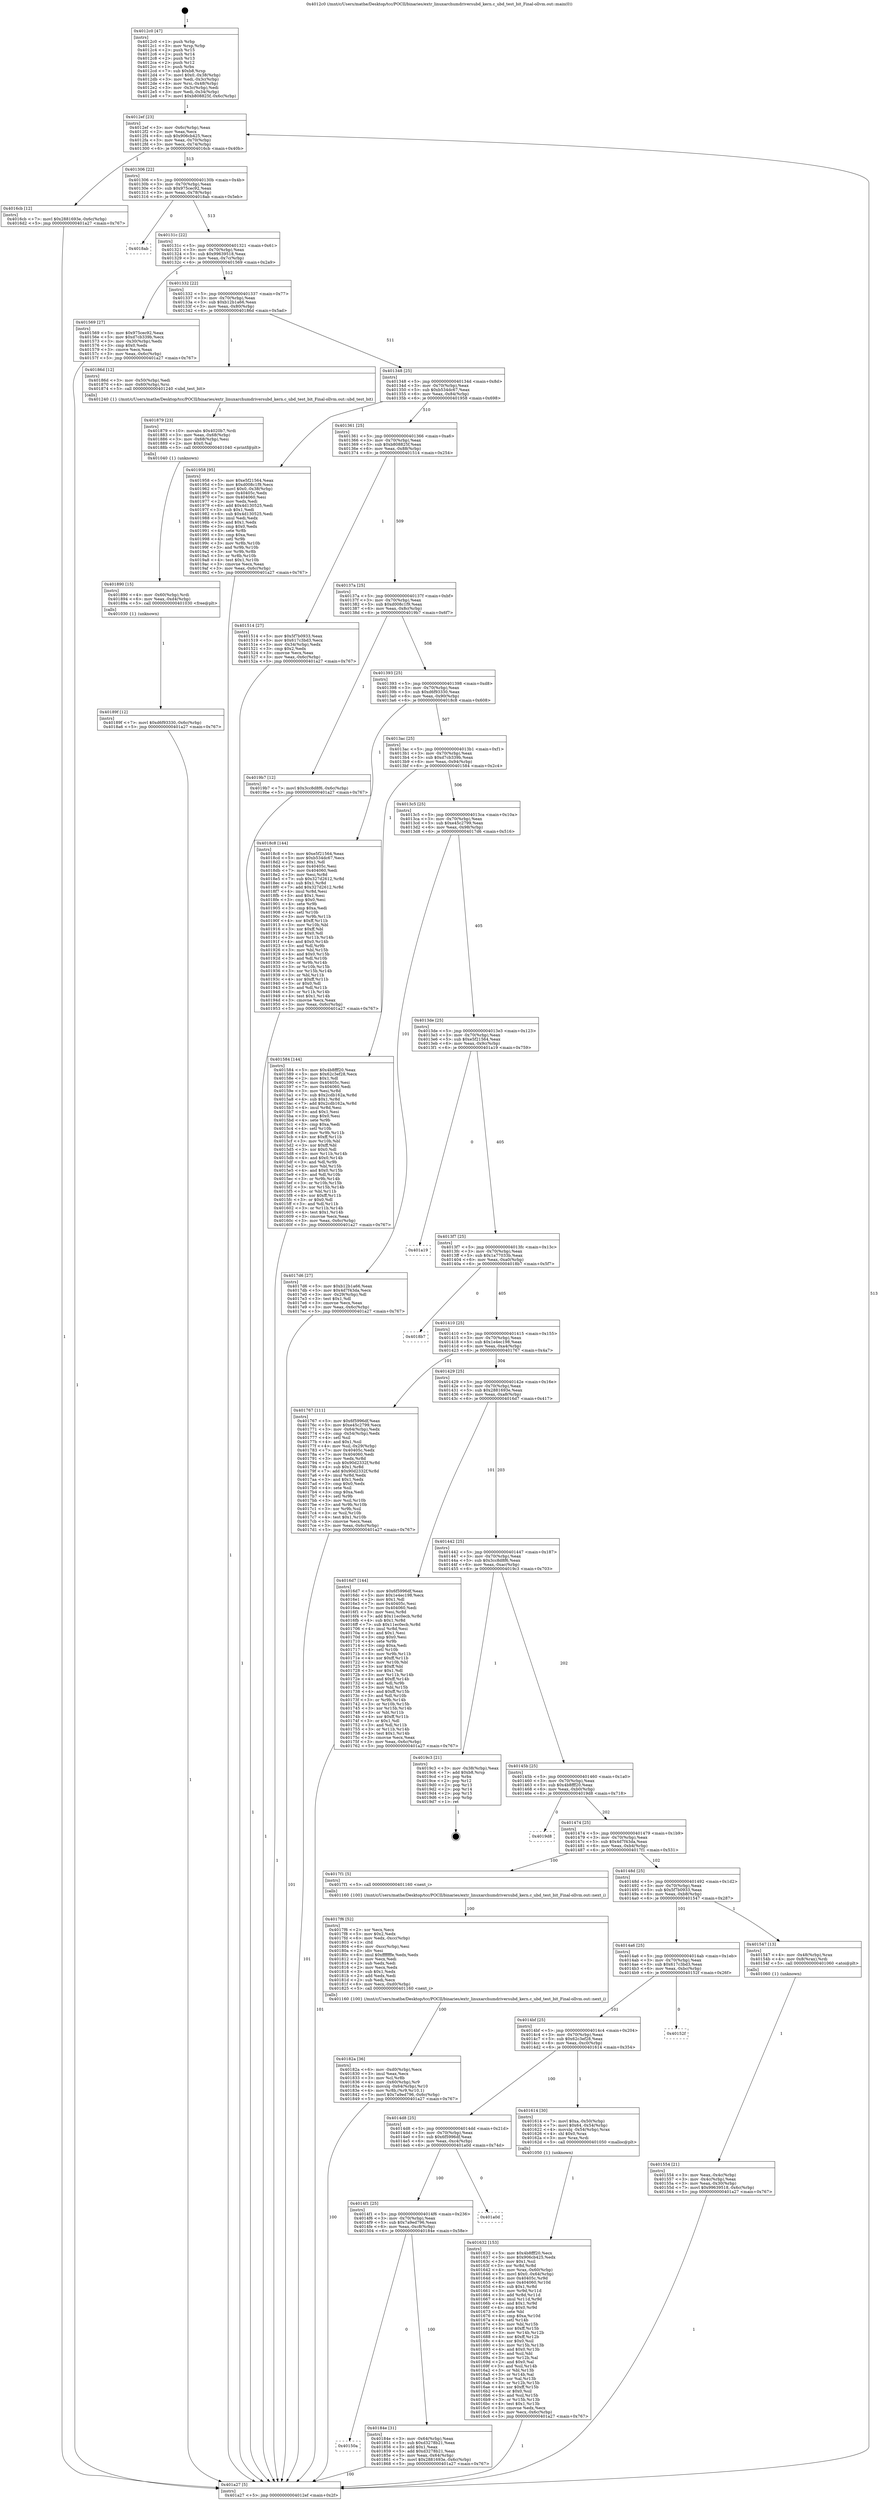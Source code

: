 digraph "0x4012c0" {
  label = "0x4012c0 (/mnt/c/Users/mathe/Desktop/tcc/POCII/binaries/extr_linuxarchumdriversubd_kern.c_ubd_test_bit_Final-ollvm.out::main(0))"
  labelloc = "t"
  node[shape=record]

  Entry [label="",width=0.3,height=0.3,shape=circle,fillcolor=black,style=filled]
  "0x4012ef" [label="{
     0x4012ef [23]\l
     | [instrs]\l
     &nbsp;&nbsp;0x4012ef \<+3\>: mov -0x6c(%rbp),%eax\l
     &nbsp;&nbsp;0x4012f2 \<+2\>: mov %eax,%ecx\l
     &nbsp;&nbsp;0x4012f4 \<+6\>: sub $0x906cb425,%ecx\l
     &nbsp;&nbsp;0x4012fa \<+3\>: mov %eax,-0x70(%rbp)\l
     &nbsp;&nbsp;0x4012fd \<+3\>: mov %ecx,-0x74(%rbp)\l
     &nbsp;&nbsp;0x401300 \<+6\>: je 00000000004016cb \<main+0x40b\>\l
  }"]
  "0x4016cb" [label="{
     0x4016cb [12]\l
     | [instrs]\l
     &nbsp;&nbsp;0x4016cb \<+7\>: movl $0x2881693e,-0x6c(%rbp)\l
     &nbsp;&nbsp;0x4016d2 \<+5\>: jmp 0000000000401a27 \<main+0x767\>\l
  }"]
  "0x401306" [label="{
     0x401306 [22]\l
     | [instrs]\l
     &nbsp;&nbsp;0x401306 \<+5\>: jmp 000000000040130b \<main+0x4b\>\l
     &nbsp;&nbsp;0x40130b \<+3\>: mov -0x70(%rbp),%eax\l
     &nbsp;&nbsp;0x40130e \<+5\>: sub $0x975cec92,%eax\l
     &nbsp;&nbsp;0x401313 \<+3\>: mov %eax,-0x78(%rbp)\l
     &nbsp;&nbsp;0x401316 \<+6\>: je 00000000004018ab \<main+0x5eb\>\l
  }"]
  Exit [label="",width=0.3,height=0.3,shape=circle,fillcolor=black,style=filled,peripheries=2]
  "0x4018ab" [label="{
     0x4018ab\l
  }", style=dashed]
  "0x40131c" [label="{
     0x40131c [22]\l
     | [instrs]\l
     &nbsp;&nbsp;0x40131c \<+5\>: jmp 0000000000401321 \<main+0x61\>\l
     &nbsp;&nbsp;0x401321 \<+3\>: mov -0x70(%rbp),%eax\l
     &nbsp;&nbsp;0x401324 \<+5\>: sub $0x99639518,%eax\l
     &nbsp;&nbsp;0x401329 \<+3\>: mov %eax,-0x7c(%rbp)\l
     &nbsp;&nbsp;0x40132c \<+6\>: je 0000000000401569 \<main+0x2a9\>\l
  }"]
  "0x40189f" [label="{
     0x40189f [12]\l
     | [instrs]\l
     &nbsp;&nbsp;0x40189f \<+7\>: movl $0xd6f93330,-0x6c(%rbp)\l
     &nbsp;&nbsp;0x4018a6 \<+5\>: jmp 0000000000401a27 \<main+0x767\>\l
  }"]
  "0x401569" [label="{
     0x401569 [27]\l
     | [instrs]\l
     &nbsp;&nbsp;0x401569 \<+5\>: mov $0x975cec92,%eax\l
     &nbsp;&nbsp;0x40156e \<+5\>: mov $0xd7cb339b,%ecx\l
     &nbsp;&nbsp;0x401573 \<+3\>: mov -0x30(%rbp),%edx\l
     &nbsp;&nbsp;0x401576 \<+3\>: cmp $0x0,%edx\l
     &nbsp;&nbsp;0x401579 \<+3\>: cmove %ecx,%eax\l
     &nbsp;&nbsp;0x40157c \<+3\>: mov %eax,-0x6c(%rbp)\l
     &nbsp;&nbsp;0x40157f \<+5\>: jmp 0000000000401a27 \<main+0x767\>\l
  }"]
  "0x401332" [label="{
     0x401332 [22]\l
     | [instrs]\l
     &nbsp;&nbsp;0x401332 \<+5\>: jmp 0000000000401337 \<main+0x77\>\l
     &nbsp;&nbsp;0x401337 \<+3\>: mov -0x70(%rbp),%eax\l
     &nbsp;&nbsp;0x40133a \<+5\>: sub $0xb12b1a66,%eax\l
     &nbsp;&nbsp;0x40133f \<+3\>: mov %eax,-0x80(%rbp)\l
     &nbsp;&nbsp;0x401342 \<+6\>: je 000000000040186d \<main+0x5ad\>\l
  }"]
  "0x401890" [label="{
     0x401890 [15]\l
     | [instrs]\l
     &nbsp;&nbsp;0x401890 \<+4\>: mov -0x60(%rbp),%rdi\l
     &nbsp;&nbsp;0x401894 \<+6\>: mov %eax,-0xd4(%rbp)\l
     &nbsp;&nbsp;0x40189a \<+5\>: call 0000000000401030 \<free@plt\>\l
     | [calls]\l
     &nbsp;&nbsp;0x401030 \{1\} (unknown)\l
  }"]
  "0x40186d" [label="{
     0x40186d [12]\l
     | [instrs]\l
     &nbsp;&nbsp;0x40186d \<+3\>: mov -0x50(%rbp),%edi\l
     &nbsp;&nbsp;0x401870 \<+4\>: mov -0x60(%rbp),%rsi\l
     &nbsp;&nbsp;0x401874 \<+5\>: call 0000000000401240 \<ubd_test_bit\>\l
     | [calls]\l
     &nbsp;&nbsp;0x401240 \{1\} (/mnt/c/Users/mathe/Desktop/tcc/POCII/binaries/extr_linuxarchumdriversubd_kern.c_ubd_test_bit_Final-ollvm.out::ubd_test_bit)\l
  }"]
  "0x401348" [label="{
     0x401348 [25]\l
     | [instrs]\l
     &nbsp;&nbsp;0x401348 \<+5\>: jmp 000000000040134d \<main+0x8d\>\l
     &nbsp;&nbsp;0x40134d \<+3\>: mov -0x70(%rbp),%eax\l
     &nbsp;&nbsp;0x401350 \<+5\>: sub $0xb534dc67,%eax\l
     &nbsp;&nbsp;0x401355 \<+6\>: mov %eax,-0x84(%rbp)\l
     &nbsp;&nbsp;0x40135b \<+6\>: je 0000000000401958 \<main+0x698\>\l
  }"]
  "0x401879" [label="{
     0x401879 [23]\l
     | [instrs]\l
     &nbsp;&nbsp;0x401879 \<+10\>: movabs $0x4020b7,%rdi\l
     &nbsp;&nbsp;0x401883 \<+3\>: mov %eax,-0x68(%rbp)\l
     &nbsp;&nbsp;0x401886 \<+3\>: mov -0x68(%rbp),%esi\l
     &nbsp;&nbsp;0x401889 \<+2\>: mov $0x0,%al\l
     &nbsp;&nbsp;0x40188b \<+5\>: call 0000000000401040 \<printf@plt\>\l
     | [calls]\l
     &nbsp;&nbsp;0x401040 \{1\} (unknown)\l
  }"]
  "0x401958" [label="{
     0x401958 [95]\l
     | [instrs]\l
     &nbsp;&nbsp;0x401958 \<+5\>: mov $0xe5f21564,%eax\l
     &nbsp;&nbsp;0x40195d \<+5\>: mov $0xd008c1f9,%ecx\l
     &nbsp;&nbsp;0x401962 \<+7\>: movl $0x0,-0x38(%rbp)\l
     &nbsp;&nbsp;0x401969 \<+7\>: mov 0x40405c,%edx\l
     &nbsp;&nbsp;0x401970 \<+7\>: mov 0x404060,%esi\l
     &nbsp;&nbsp;0x401977 \<+2\>: mov %edx,%edi\l
     &nbsp;&nbsp;0x401979 \<+6\>: add $0x4d130525,%edi\l
     &nbsp;&nbsp;0x40197f \<+3\>: sub $0x1,%edi\l
     &nbsp;&nbsp;0x401982 \<+6\>: sub $0x4d130525,%edi\l
     &nbsp;&nbsp;0x401988 \<+3\>: imul %edi,%edx\l
     &nbsp;&nbsp;0x40198b \<+3\>: and $0x1,%edx\l
     &nbsp;&nbsp;0x40198e \<+3\>: cmp $0x0,%edx\l
     &nbsp;&nbsp;0x401991 \<+4\>: sete %r8b\l
     &nbsp;&nbsp;0x401995 \<+3\>: cmp $0xa,%esi\l
     &nbsp;&nbsp;0x401998 \<+4\>: setl %r9b\l
     &nbsp;&nbsp;0x40199c \<+3\>: mov %r8b,%r10b\l
     &nbsp;&nbsp;0x40199f \<+3\>: and %r9b,%r10b\l
     &nbsp;&nbsp;0x4019a2 \<+3\>: xor %r9b,%r8b\l
     &nbsp;&nbsp;0x4019a5 \<+3\>: or %r8b,%r10b\l
     &nbsp;&nbsp;0x4019a8 \<+4\>: test $0x1,%r10b\l
     &nbsp;&nbsp;0x4019ac \<+3\>: cmovne %ecx,%eax\l
     &nbsp;&nbsp;0x4019af \<+3\>: mov %eax,-0x6c(%rbp)\l
     &nbsp;&nbsp;0x4019b2 \<+5\>: jmp 0000000000401a27 \<main+0x767\>\l
  }"]
  "0x401361" [label="{
     0x401361 [25]\l
     | [instrs]\l
     &nbsp;&nbsp;0x401361 \<+5\>: jmp 0000000000401366 \<main+0xa6\>\l
     &nbsp;&nbsp;0x401366 \<+3\>: mov -0x70(%rbp),%eax\l
     &nbsp;&nbsp;0x401369 \<+5\>: sub $0xb808825f,%eax\l
     &nbsp;&nbsp;0x40136e \<+6\>: mov %eax,-0x88(%rbp)\l
     &nbsp;&nbsp;0x401374 \<+6\>: je 0000000000401514 \<main+0x254\>\l
  }"]
  "0x40150a" [label="{
     0x40150a\l
  }", style=dashed]
  "0x401514" [label="{
     0x401514 [27]\l
     | [instrs]\l
     &nbsp;&nbsp;0x401514 \<+5\>: mov $0x5f7b0933,%eax\l
     &nbsp;&nbsp;0x401519 \<+5\>: mov $0x617c3bd3,%ecx\l
     &nbsp;&nbsp;0x40151e \<+3\>: mov -0x34(%rbp),%edx\l
     &nbsp;&nbsp;0x401521 \<+3\>: cmp $0x2,%edx\l
     &nbsp;&nbsp;0x401524 \<+3\>: cmovne %ecx,%eax\l
     &nbsp;&nbsp;0x401527 \<+3\>: mov %eax,-0x6c(%rbp)\l
     &nbsp;&nbsp;0x40152a \<+5\>: jmp 0000000000401a27 \<main+0x767\>\l
  }"]
  "0x40137a" [label="{
     0x40137a [25]\l
     | [instrs]\l
     &nbsp;&nbsp;0x40137a \<+5\>: jmp 000000000040137f \<main+0xbf\>\l
     &nbsp;&nbsp;0x40137f \<+3\>: mov -0x70(%rbp),%eax\l
     &nbsp;&nbsp;0x401382 \<+5\>: sub $0xd008c1f9,%eax\l
     &nbsp;&nbsp;0x401387 \<+6\>: mov %eax,-0x8c(%rbp)\l
     &nbsp;&nbsp;0x40138d \<+6\>: je 00000000004019b7 \<main+0x6f7\>\l
  }"]
  "0x401a27" [label="{
     0x401a27 [5]\l
     | [instrs]\l
     &nbsp;&nbsp;0x401a27 \<+5\>: jmp 00000000004012ef \<main+0x2f\>\l
  }"]
  "0x4012c0" [label="{
     0x4012c0 [47]\l
     | [instrs]\l
     &nbsp;&nbsp;0x4012c0 \<+1\>: push %rbp\l
     &nbsp;&nbsp;0x4012c1 \<+3\>: mov %rsp,%rbp\l
     &nbsp;&nbsp;0x4012c4 \<+2\>: push %r15\l
     &nbsp;&nbsp;0x4012c6 \<+2\>: push %r14\l
     &nbsp;&nbsp;0x4012c8 \<+2\>: push %r13\l
     &nbsp;&nbsp;0x4012ca \<+2\>: push %r12\l
     &nbsp;&nbsp;0x4012cc \<+1\>: push %rbx\l
     &nbsp;&nbsp;0x4012cd \<+7\>: sub $0xb8,%rsp\l
     &nbsp;&nbsp;0x4012d4 \<+7\>: movl $0x0,-0x38(%rbp)\l
     &nbsp;&nbsp;0x4012db \<+3\>: mov %edi,-0x3c(%rbp)\l
     &nbsp;&nbsp;0x4012de \<+4\>: mov %rsi,-0x48(%rbp)\l
     &nbsp;&nbsp;0x4012e2 \<+3\>: mov -0x3c(%rbp),%edi\l
     &nbsp;&nbsp;0x4012e5 \<+3\>: mov %edi,-0x34(%rbp)\l
     &nbsp;&nbsp;0x4012e8 \<+7\>: movl $0xb808825f,-0x6c(%rbp)\l
  }"]
  "0x40184e" [label="{
     0x40184e [31]\l
     | [instrs]\l
     &nbsp;&nbsp;0x40184e \<+3\>: mov -0x64(%rbp),%eax\l
     &nbsp;&nbsp;0x401851 \<+5\>: sub $0xd3278b21,%eax\l
     &nbsp;&nbsp;0x401856 \<+3\>: add $0x1,%eax\l
     &nbsp;&nbsp;0x401859 \<+5\>: add $0xd3278b21,%eax\l
     &nbsp;&nbsp;0x40185e \<+3\>: mov %eax,-0x64(%rbp)\l
     &nbsp;&nbsp;0x401861 \<+7\>: movl $0x2881693e,-0x6c(%rbp)\l
     &nbsp;&nbsp;0x401868 \<+5\>: jmp 0000000000401a27 \<main+0x767\>\l
  }"]
  "0x4019b7" [label="{
     0x4019b7 [12]\l
     | [instrs]\l
     &nbsp;&nbsp;0x4019b7 \<+7\>: movl $0x3cc8d8f6,-0x6c(%rbp)\l
     &nbsp;&nbsp;0x4019be \<+5\>: jmp 0000000000401a27 \<main+0x767\>\l
  }"]
  "0x401393" [label="{
     0x401393 [25]\l
     | [instrs]\l
     &nbsp;&nbsp;0x401393 \<+5\>: jmp 0000000000401398 \<main+0xd8\>\l
     &nbsp;&nbsp;0x401398 \<+3\>: mov -0x70(%rbp),%eax\l
     &nbsp;&nbsp;0x40139b \<+5\>: sub $0xd6f93330,%eax\l
     &nbsp;&nbsp;0x4013a0 \<+6\>: mov %eax,-0x90(%rbp)\l
     &nbsp;&nbsp;0x4013a6 \<+6\>: je 00000000004018c8 \<main+0x608\>\l
  }"]
  "0x4014f1" [label="{
     0x4014f1 [25]\l
     | [instrs]\l
     &nbsp;&nbsp;0x4014f1 \<+5\>: jmp 00000000004014f6 \<main+0x236\>\l
     &nbsp;&nbsp;0x4014f6 \<+3\>: mov -0x70(%rbp),%eax\l
     &nbsp;&nbsp;0x4014f9 \<+5\>: sub $0x7a9ed796,%eax\l
     &nbsp;&nbsp;0x4014fe \<+6\>: mov %eax,-0xc8(%rbp)\l
     &nbsp;&nbsp;0x401504 \<+6\>: je 000000000040184e \<main+0x58e\>\l
  }"]
  "0x4018c8" [label="{
     0x4018c8 [144]\l
     | [instrs]\l
     &nbsp;&nbsp;0x4018c8 \<+5\>: mov $0xe5f21564,%eax\l
     &nbsp;&nbsp;0x4018cd \<+5\>: mov $0xb534dc67,%ecx\l
     &nbsp;&nbsp;0x4018d2 \<+2\>: mov $0x1,%dl\l
     &nbsp;&nbsp;0x4018d4 \<+7\>: mov 0x40405c,%esi\l
     &nbsp;&nbsp;0x4018db \<+7\>: mov 0x404060,%edi\l
     &nbsp;&nbsp;0x4018e2 \<+3\>: mov %esi,%r8d\l
     &nbsp;&nbsp;0x4018e5 \<+7\>: sub $0x327d2612,%r8d\l
     &nbsp;&nbsp;0x4018ec \<+4\>: sub $0x1,%r8d\l
     &nbsp;&nbsp;0x4018f0 \<+7\>: add $0x327d2612,%r8d\l
     &nbsp;&nbsp;0x4018f7 \<+4\>: imul %r8d,%esi\l
     &nbsp;&nbsp;0x4018fb \<+3\>: and $0x1,%esi\l
     &nbsp;&nbsp;0x4018fe \<+3\>: cmp $0x0,%esi\l
     &nbsp;&nbsp;0x401901 \<+4\>: sete %r9b\l
     &nbsp;&nbsp;0x401905 \<+3\>: cmp $0xa,%edi\l
     &nbsp;&nbsp;0x401908 \<+4\>: setl %r10b\l
     &nbsp;&nbsp;0x40190c \<+3\>: mov %r9b,%r11b\l
     &nbsp;&nbsp;0x40190f \<+4\>: xor $0xff,%r11b\l
     &nbsp;&nbsp;0x401913 \<+3\>: mov %r10b,%bl\l
     &nbsp;&nbsp;0x401916 \<+3\>: xor $0xff,%bl\l
     &nbsp;&nbsp;0x401919 \<+3\>: xor $0x0,%dl\l
     &nbsp;&nbsp;0x40191c \<+3\>: mov %r11b,%r14b\l
     &nbsp;&nbsp;0x40191f \<+4\>: and $0x0,%r14b\l
     &nbsp;&nbsp;0x401923 \<+3\>: and %dl,%r9b\l
     &nbsp;&nbsp;0x401926 \<+3\>: mov %bl,%r15b\l
     &nbsp;&nbsp;0x401929 \<+4\>: and $0x0,%r15b\l
     &nbsp;&nbsp;0x40192d \<+3\>: and %dl,%r10b\l
     &nbsp;&nbsp;0x401930 \<+3\>: or %r9b,%r14b\l
     &nbsp;&nbsp;0x401933 \<+3\>: or %r10b,%r15b\l
     &nbsp;&nbsp;0x401936 \<+3\>: xor %r15b,%r14b\l
     &nbsp;&nbsp;0x401939 \<+3\>: or %bl,%r11b\l
     &nbsp;&nbsp;0x40193c \<+4\>: xor $0xff,%r11b\l
     &nbsp;&nbsp;0x401940 \<+3\>: or $0x0,%dl\l
     &nbsp;&nbsp;0x401943 \<+3\>: and %dl,%r11b\l
     &nbsp;&nbsp;0x401946 \<+3\>: or %r11b,%r14b\l
     &nbsp;&nbsp;0x401949 \<+4\>: test $0x1,%r14b\l
     &nbsp;&nbsp;0x40194d \<+3\>: cmovne %ecx,%eax\l
     &nbsp;&nbsp;0x401950 \<+3\>: mov %eax,-0x6c(%rbp)\l
     &nbsp;&nbsp;0x401953 \<+5\>: jmp 0000000000401a27 \<main+0x767\>\l
  }"]
  "0x4013ac" [label="{
     0x4013ac [25]\l
     | [instrs]\l
     &nbsp;&nbsp;0x4013ac \<+5\>: jmp 00000000004013b1 \<main+0xf1\>\l
     &nbsp;&nbsp;0x4013b1 \<+3\>: mov -0x70(%rbp),%eax\l
     &nbsp;&nbsp;0x4013b4 \<+5\>: sub $0xd7cb339b,%eax\l
     &nbsp;&nbsp;0x4013b9 \<+6\>: mov %eax,-0x94(%rbp)\l
     &nbsp;&nbsp;0x4013bf \<+6\>: je 0000000000401584 \<main+0x2c4\>\l
  }"]
  "0x401a0d" [label="{
     0x401a0d\l
  }", style=dashed]
  "0x401584" [label="{
     0x401584 [144]\l
     | [instrs]\l
     &nbsp;&nbsp;0x401584 \<+5\>: mov $0x4b8fff20,%eax\l
     &nbsp;&nbsp;0x401589 \<+5\>: mov $0x62c3ef28,%ecx\l
     &nbsp;&nbsp;0x40158e \<+2\>: mov $0x1,%dl\l
     &nbsp;&nbsp;0x401590 \<+7\>: mov 0x40405c,%esi\l
     &nbsp;&nbsp;0x401597 \<+7\>: mov 0x404060,%edi\l
     &nbsp;&nbsp;0x40159e \<+3\>: mov %esi,%r8d\l
     &nbsp;&nbsp;0x4015a1 \<+7\>: sub $0x2cdb162a,%r8d\l
     &nbsp;&nbsp;0x4015a8 \<+4\>: sub $0x1,%r8d\l
     &nbsp;&nbsp;0x4015ac \<+7\>: add $0x2cdb162a,%r8d\l
     &nbsp;&nbsp;0x4015b3 \<+4\>: imul %r8d,%esi\l
     &nbsp;&nbsp;0x4015b7 \<+3\>: and $0x1,%esi\l
     &nbsp;&nbsp;0x4015ba \<+3\>: cmp $0x0,%esi\l
     &nbsp;&nbsp;0x4015bd \<+4\>: sete %r9b\l
     &nbsp;&nbsp;0x4015c1 \<+3\>: cmp $0xa,%edi\l
     &nbsp;&nbsp;0x4015c4 \<+4\>: setl %r10b\l
     &nbsp;&nbsp;0x4015c8 \<+3\>: mov %r9b,%r11b\l
     &nbsp;&nbsp;0x4015cb \<+4\>: xor $0xff,%r11b\l
     &nbsp;&nbsp;0x4015cf \<+3\>: mov %r10b,%bl\l
     &nbsp;&nbsp;0x4015d2 \<+3\>: xor $0xff,%bl\l
     &nbsp;&nbsp;0x4015d5 \<+3\>: xor $0x0,%dl\l
     &nbsp;&nbsp;0x4015d8 \<+3\>: mov %r11b,%r14b\l
     &nbsp;&nbsp;0x4015db \<+4\>: and $0x0,%r14b\l
     &nbsp;&nbsp;0x4015df \<+3\>: and %dl,%r9b\l
     &nbsp;&nbsp;0x4015e2 \<+3\>: mov %bl,%r15b\l
     &nbsp;&nbsp;0x4015e5 \<+4\>: and $0x0,%r15b\l
     &nbsp;&nbsp;0x4015e9 \<+3\>: and %dl,%r10b\l
     &nbsp;&nbsp;0x4015ec \<+3\>: or %r9b,%r14b\l
     &nbsp;&nbsp;0x4015ef \<+3\>: or %r10b,%r15b\l
     &nbsp;&nbsp;0x4015f2 \<+3\>: xor %r15b,%r14b\l
     &nbsp;&nbsp;0x4015f5 \<+3\>: or %bl,%r11b\l
     &nbsp;&nbsp;0x4015f8 \<+4\>: xor $0xff,%r11b\l
     &nbsp;&nbsp;0x4015fc \<+3\>: or $0x0,%dl\l
     &nbsp;&nbsp;0x4015ff \<+3\>: and %dl,%r11b\l
     &nbsp;&nbsp;0x401602 \<+3\>: or %r11b,%r14b\l
     &nbsp;&nbsp;0x401605 \<+4\>: test $0x1,%r14b\l
     &nbsp;&nbsp;0x401609 \<+3\>: cmovne %ecx,%eax\l
     &nbsp;&nbsp;0x40160c \<+3\>: mov %eax,-0x6c(%rbp)\l
     &nbsp;&nbsp;0x40160f \<+5\>: jmp 0000000000401a27 \<main+0x767\>\l
  }"]
  "0x4013c5" [label="{
     0x4013c5 [25]\l
     | [instrs]\l
     &nbsp;&nbsp;0x4013c5 \<+5\>: jmp 00000000004013ca \<main+0x10a\>\l
     &nbsp;&nbsp;0x4013ca \<+3\>: mov -0x70(%rbp),%eax\l
     &nbsp;&nbsp;0x4013cd \<+5\>: sub $0xe45c2799,%eax\l
     &nbsp;&nbsp;0x4013d2 \<+6\>: mov %eax,-0x98(%rbp)\l
     &nbsp;&nbsp;0x4013d8 \<+6\>: je 00000000004017d6 \<main+0x516\>\l
  }"]
  "0x40182a" [label="{
     0x40182a [36]\l
     | [instrs]\l
     &nbsp;&nbsp;0x40182a \<+6\>: mov -0xd0(%rbp),%ecx\l
     &nbsp;&nbsp;0x401830 \<+3\>: imul %eax,%ecx\l
     &nbsp;&nbsp;0x401833 \<+3\>: mov %cl,%r8b\l
     &nbsp;&nbsp;0x401836 \<+4\>: mov -0x60(%rbp),%r9\l
     &nbsp;&nbsp;0x40183a \<+4\>: movslq -0x64(%rbp),%r10\l
     &nbsp;&nbsp;0x40183e \<+4\>: mov %r8b,(%r9,%r10,1)\l
     &nbsp;&nbsp;0x401842 \<+7\>: movl $0x7a9ed796,-0x6c(%rbp)\l
     &nbsp;&nbsp;0x401849 \<+5\>: jmp 0000000000401a27 \<main+0x767\>\l
  }"]
  "0x4017d6" [label="{
     0x4017d6 [27]\l
     | [instrs]\l
     &nbsp;&nbsp;0x4017d6 \<+5\>: mov $0xb12b1a66,%eax\l
     &nbsp;&nbsp;0x4017db \<+5\>: mov $0x4d7f43da,%ecx\l
     &nbsp;&nbsp;0x4017e0 \<+3\>: mov -0x29(%rbp),%dl\l
     &nbsp;&nbsp;0x4017e3 \<+3\>: test $0x1,%dl\l
     &nbsp;&nbsp;0x4017e6 \<+3\>: cmovne %ecx,%eax\l
     &nbsp;&nbsp;0x4017e9 \<+3\>: mov %eax,-0x6c(%rbp)\l
     &nbsp;&nbsp;0x4017ec \<+5\>: jmp 0000000000401a27 \<main+0x767\>\l
  }"]
  "0x4013de" [label="{
     0x4013de [25]\l
     | [instrs]\l
     &nbsp;&nbsp;0x4013de \<+5\>: jmp 00000000004013e3 \<main+0x123\>\l
     &nbsp;&nbsp;0x4013e3 \<+3\>: mov -0x70(%rbp),%eax\l
     &nbsp;&nbsp;0x4013e6 \<+5\>: sub $0xe5f21564,%eax\l
     &nbsp;&nbsp;0x4013eb \<+6\>: mov %eax,-0x9c(%rbp)\l
     &nbsp;&nbsp;0x4013f1 \<+6\>: je 0000000000401a19 \<main+0x759\>\l
  }"]
  "0x4017f6" [label="{
     0x4017f6 [52]\l
     | [instrs]\l
     &nbsp;&nbsp;0x4017f6 \<+2\>: xor %ecx,%ecx\l
     &nbsp;&nbsp;0x4017f8 \<+5\>: mov $0x2,%edx\l
     &nbsp;&nbsp;0x4017fd \<+6\>: mov %edx,-0xcc(%rbp)\l
     &nbsp;&nbsp;0x401803 \<+1\>: cltd\l
     &nbsp;&nbsp;0x401804 \<+6\>: mov -0xcc(%rbp),%esi\l
     &nbsp;&nbsp;0x40180a \<+2\>: idiv %esi\l
     &nbsp;&nbsp;0x40180c \<+6\>: imul $0xfffffffe,%edx,%edx\l
     &nbsp;&nbsp;0x401812 \<+2\>: mov %ecx,%edi\l
     &nbsp;&nbsp;0x401814 \<+2\>: sub %edx,%edi\l
     &nbsp;&nbsp;0x401816 \<+2\>: mov %ecx,%edx\l
     &nbsp;&nbsp;0x401818 \<+3\>: sub $0x1,%edx\l
     &nbsp;&nbsp;0x40181b \<+2\>: add %edx,%edi\l
     &nbsp;&nbsp;0x40181d \<+2\>: sub %edi,%ecx\l
     &nbsp;&nbsp;0x40181f \<+6\>: mov %ecx,-0xd0(%rbp)\l
     &nbsp;&nbsp;0x401825 \<+5\>: call 0000000000401160 \<next_i\>\l
     | [calls]\l
     &nbsp;&nbsp;0x401160 \{100\} (/mnt/c/Users/mathe/Desktop/tcc/POCII/binaries/extr_linuxarchumdriversubd_kern.c_ubd_test_bit_Final-ollvm.out::next_i)\l
  }"]
  "0x401a19" [label="{
     0x401a19\l
  }", style=dashed]
  "0x4013f7" [label="{
     0x4013f7 [25]\l
     | [instrs]\l
     &nbsp;&nbsp;0x4013f7 \<+5\>: jmp 00000000004013fc \<main+0x13c\>\l
     &nbsp;&nbsp;0x4013fc \<+3\>: mov -0x70(%rbp),%eax\l
     &nbsp;&nbsp;0x4013ff \<+5\>: sub $0x1a77033b,%eax\l
     &nbsp;&nbsp;0x401404 \<+6\>: mov %eax,-0xa0(%rbp)\l
     &nbsp;&nbsp;0x40140a \<+6\>: je 00000000004018b7 \<main+0x5f7\>\l
  }"]
  "0x401632" [label="{
     0x401632 [153]\l
     | [instrs]\l
     &nbsp;&nbsp;0x401632 \<+5\>: mov $0x4b8fff20,%ecx\l
     &nbsp;&nbsp;0x401637 \<+5\>: mov $0x906cb425,%edx\l
     &nbsp;&nbsp;0x40163c \<+3\>: mov $0x1,%sil\l
     &nbsp;&nbsp;0x40163f \<+3\>: xor %r8d,%r8d\l
     &nbsp;&nbsp;0x401642 \<+4\>: mov %rax,-0x60(%rbp)\l
     &nbsp;&nbsp;0x401646 \<+7\>: movl $0x0,-0x64(%rbp)\l
     &nbsp;&nbsp;0x40164d \<+8\>: mov 0x40405c,%r9d\l
     &nbsp;&nbsp;0x401655 \<+8\>: mov 0x404060,%r10d\l
     &nbsp;&nbsp;0x40165d \<+4\>: sub $0x1,%r8d\l
     &nbsp;&nbsp;0x401661 \<+3\>: mov %r9d,%r11d\l
     &nbsp;&nbsp;0x401664 \<+3\>: add %r8d,%r11d\l
     &nbsp;&nbsp;0x401667 \<+4\>: imul %r11d,%r9d\l
     &nbsp;&nbsp;0x40166b \<+4\>: and $0x1,%r9d\l
     &nbsp;&nbsp;0x40166f \<+4\>: cmp $0x0,%r9d\l
     &nbsp;&nbsp;0x401673 \<+3\>: sete %bl\l
     &nbsp;&nbsp;0x401676 \<+4\>: cmp $0xa,%r10d\l
     &nbsp;&nbsp;0x40167a \<+4\>: setl %r14b\l
     &nbsp;&nbsp;0x40167e \<+3\>: mov %bl,%r15b\l
     &nbsp;&nbsp;0x401681 \<+4\>: xor $0xff,%r15b\l
     &nbsp;&nbsp;0x401685 \<+3\>: mov %r14b,%r12b\l
     &nbsp;&nbsp;0x401688 \<+4\>: xor $0xff,%r12b\l
     &nbsp;&nbsp;0x40168c \<+4\>: xor $0x0,%sil\l
     &nbsp;&nbsp;0x401690 \<+3\>: mov %r15b,%r13b\l
     &nbsp;&nbsp;0x401693 \<+4\>: and $0x0,%r13b\l
     &nbsp;&nbsp;0x401697 \<+3\>: and %sil,%bl\l
     &nbsp;&nbsp;0x40169a \<+3\>: mov %r12b,%al\l
     &nbsp;&nbsp;0x40169d \<+2\>: and $0x0,%al\l
     &nbsp;&nbsp;0x40169f \<+3\>: and %sil,%r14b\l
     &nbsp;&nbsp;0x4016a2 \<+3\>: or %bl,%r13b\l
     &nbsp;&nbsp;0x4016a5 \<+3\>: or %r14b,%al\l
     &nbsp;&nbsp;0x4016a8 \<+3\>: xor %al,%r13b\l
     &nbsp;&nbsp;0x4016ab \<+3\>: or %r12b,%r15b\l
     &nbsp;&nbsp;0x4016ae \<+4\>: xor $0xff,%r15b\l
     &nbsp;&nbsp;0x4016b2 \<+4\>: or $0x0,%sil\l
     &nbsp;&nbsp;0x4016b6 \<+3\>: and %sil,%r15b\l
     &nbsp;&nbsp;0x4016b9 \<+3\>: or %r15b,%r13b\l
     &nbsp;&nbsp;0x4016bc \<+4\>: test $0x1,%r13b\l
     &nbsp;&nbsp;0x4016c0 \<+3\>: cmovne %edx,%ecx\l
     &nbsp;&nbsp;0x4016c3 \<+3\>: mov %ecx,-0x6c(%rbp)\l
     &nbsp;&nbsp;0x4016c6 \<+5\>: jmp 0000000000401a27 \<main+0x767\>\l
  }"]
  "0x4018b7" [label="{
     0x4018b7\l
  }", style=dashed]
  "0x401410" [label="{
     0x401410 [25]\l
     | [instrs]\l
     &nbsp;&nbsp;0x401410 \<+5\>: jmp 0000000000401415 \<main+0x155\>\l
     &nbsp;&nbsp;0x401415 \<+3\>: mov -0x70(%rbp),%eax\l
     &nbsp;&nbsp;0x401418 \<+5\>: sub $0x1e4ec198,%eax\l
     &nbsp;&nbsp;0x40141d \<+6\>: mov %eax,-0xa4(%rbp)\l
     &nbsp;&nbsp;0x401423 \<+6\>: je 0000000000401767 \<main+0x4a7\>\l
  }"]
  "0x4014d8" [label="{
     0x4014d8 [25]\l
     | [instrs]\l
     &nbsp;&nbsp;0x4014d8 \<+5\>: jmp 00000000004014dd \<main+0x21d\>\l
     &nbsp;&nbsp;0x4014dd \<+3\>: mov -0x70(%rbp),%eax\l
     &nbsp;&nbsp;0x4014e0 \<+5\>: sub $0x6f5996df,%eax\l
     &nbsp;&nbsp;0x4014e5 \<+6\>: mov %eax,-0xc4(%rbp)\l
     &nbsp;&nbsp;0x4014eb \<+6\>: je 0000000000401a0d \<main+0x74d\>\l
  }"]
  "0x401767" [label="{
     0x401767 [111]\l
     | [instrs]\l
     &nbsp;&nbsp;0x401767 \<+5\>: mov $0x6f5996df,%eax\l
     &nbsp;&nbsp;0x40176c \<+5\>: mov $0xe45c2799,%ecx\l
     &nbsp;&nbsp;0x401771 \<+3\>: mov -0x64(%rbp),%edx\l
     &nbsp;&nbsp;0x401774 \<+3\>: cmp -0x54(%rbp),%edx\l
     &nbsp;&nbsp;0x401777 \<+4\>: setl %sil\l
     &nbsp;&nbsp;0x40177b \<+4\>: and $0x1,%sil\l
     &nbsp;&nbsp;0x40177f \<+4\>: mov %sil,-0x29(%rbp)\l
     &nbsp;&nbsp;0x401783 \<+7\>: mov 0x40405c,%edx\l
     &nbsp;&nbsp;0x40178a \<+7\>: mov 0x404060,%edi\l
     &nbsp;&nbsp;0x401791 \<+3\>: mov %edx,%r8d\l
     &nbsp;&nbsp;0x401794 \<+7\>: sub $0x90d2332f,%r8d\l
     &nbsp;&nbsp;0x40179b \<+4\>: sub $0x1,%r8d\l
     &nbsp;&nbsp;0x40179f \<+7\>: add $0x90d2332f,%r8d\l
     &nbsp;&nbsp;0x4017a6 \<+4\>: imul %r8d,%edx\l
     &nbsp;&nbsp;0x4017aa \<+3\>: and $0x1,%edx\l
     &nbsp;&nbsp;0x4017ad \<+3\>: cmp $0x0,%edx\l
     &nbsp;&nbsp;0x4017b0 \<+4\>: sete %sil\l
     &nbsp;&nbsp;0x4017b4 \<+3\>: cmp $0xa,%edi\l
     &nbsp;&nbsp;0x4017b7 \<+4\>: setl %r9b\l
     &nbsp;&nbsp;0x4017bb \<+3\>: mov %sil,%r10b\l
     &nbsp;&nbsp;0x4017be \<+3\>: and %r9b,%r10b\l
     &nbsp;&nbsp;0x4017c1 \<+3\>: xor %r9b,%sil\l
     &nbsp;&nbsp;0x4017c4 \<+3\>: or %sil,%r10b\l
     &nbsp;&nbsp;0x4017c7 \<+4\>: test $0x1,%r10b\l
     &nbsp;&nbsp;0x4017cb \<+3\>: cmovne %ecx,%eax\l
     &nbsp;&nbsp;0x4017ce \<+3\>: mov %eax,-0x6c(%rbp)\l
     &nbsp;&nbsp;0x4017d1 \<+5\>: jmp 0000000000401a27 \<main+0x767\>\l
  }"]
  "0x401429" [label="{
     0x401429 [25]\l
     | [instrs]\l
     &nbsp;&nbsp;0x401429 \<+5\>: jmp 000000000040142e \<main+0x16e\>\l
     &nbsp;&nbsp;0x40142e \<+3\>: mov -0x70(%rbp),%eax\l
     &nbsp;&nbsp;0x401431 \<+5\>: sub $0x2881693e,%eax\l
     &nbsp;&nbsp;0x401436 \<+6\>: mov %eax,-0xa8(%rbp)\l
     &nbsp;&nbsp;0x40143c \<+6\>: je 00000000004016d7 \<main+0x417\>\l
  }"]
  "0x401614" [label="{
     0x401614 [30]\l
     | [instrs]\l
     &nbsp;&nbsp;0x401614 \<+7\>: movl $0xa,-0x50(%rbp)\l
     &nbsp;&nbsp;0x40161b \<+7\>: movl $0x64,-0x54(%rbp)\l
     &nbsp;&nbsp;0x401622 \<+4\>: movslq -0x54(%rbp),%rax\l
     &nbsp;&nbsp;0x401626 \<+4\>: shl $0x0,%rax\l
     &nbsp;&nbsp;0x40162a \<+3\>: mov %rax,%rdi\l
     &nbsp;&nbsp;0x40162d \<+5\>: call 0000000000401050 \<malloc@plt\>\l
     | [calls]\l
     &nbsp;&nbsp;0x401050 \{1\} (unknown)\l
  }"]
  "0x4016d7" [label="{
     0x4016d7 [144]\l
     | [instrs]\l
     &nbsp;&nbsp;0x4016d7 \<+5\>: mov $0x6f5996df,%eax\l
     &nbsp;&nbsp;0x4016dc \<+5\>: mov $0x1e4ec198,%ecx\l
     &nbsp;&nbsp;0x4016e1 \<+2\>: mov $0x1,%dl\l
     &nbsp;&nbsp;0x4016e3 \<+7\>: mov 0x40405c,%esi\l
     &nbsp;&nbsp;0x4016ea \<+7\>: mov 0x404060,%edi\l
     &nbsp;&nbsp;0x4016f1 \<+3\>: mov %esi,%r8d\l
     &nbsp;&nbsp;0x4016f4 \<+7\>: add $0x11ec0ecb,%r8d\l
     &nbsp;&nbsp;0x4016fb \<+4\>: sub $0x1,%r8d\l
     &nbsp;&nbsp;0x4016ff \<+7\>: sub $0x11ec0ecb,%r8d\l
     &nbsp;&nbsp;0x401706 \<+4\>: imul %r8d,%esi\l
     &nbsp;&nbsp;0x40170a \<+3\>: and $0x1,%esi\l
     &nbsp;&nbsp;0x40170d \<+3\>: cmp $0x0,%esi\l
     &nbsp;&nbsp;0x401710 \<+4\>: sete %r9b\l
     &nbsp;&nbsp;0x401714 \<+3\>: cmp $0xa,%edi\l
     &nbsp;&nbsp;0x401717 \<+4\>: setl %r10b\l
     &nbsp;&nbsp;0x40171b \<+3\>: mov %r9b,%r11b\l
     &nbsp;&nbsp;0x40171e \<+4\>: xor $0xff,%r11b\l
     &nbsp;&nbsp;0x401722 \<+3\>: mov %r10b,%bl\l
     &nbsp;&nbsp;0x401725 \<+3\>: xor $0xff,%bl\l
     &nbsp;&nbsp;0x401728 \<+3\>: xor $0x1,%dl\l
     &nbsp;&nbsp;0x40172b \<+3\>: mov %r11b,%r14b\l
     &nbsp;&nbsp;0x40172e \<+4\>: and $0xff,%r14b\l
     &nbsp;&nbsp;0x401732 \<+3\>: and %dl,%r9b\l
     &nbsp;&nbsp;0x401735 \<+3\>: mov %bl,%r15b\l
     &nbsp;&nbsp;0x401738 \<+4\>: and $0xff,%r15b\l
     &nbsp;&nbsp;0x40173c \<+3\>: and %dl,%r10b\l
     &nbsp;&nbsp;0x40173f \<+3\>: or %r9b,%r14b\l
     &nbsp;&nbsp;0x401742 \<+3\>: or %r10b,%r15b\l
     &nbsp;&nbsp;0x401745 \<+3\>: xor %r15b,%r14b\l
     &nbsp;&nbsp;0x401748 \<+3\>: or %bl,%r11b\l
     &nbsp;&nbsp;0x40174b \<+4\>: xor $0xff,%r11b\l
     &nbsp;&nbsp;0x40174f \<+3\>: or $0x1,%dl\l
     &nbsp;&nbsp;0x401752 \<+3\>: and %dl,%r11b\l
     &nbsp;&nbsp;0x401755 \<+3\>: or %r11b,%r14b\l
     &nbsp;&nbsp;0x401758 \<+4\>: test $0x1,%r14b\l
     &nbsp;&nbsp;0x40175c \<+3\>: cmovne %ecx,%eax\l
     &nbsp;&nbsp;0x40175f \<+3\>: mov %eax,-0x6c(%rbp)\l
     &nbsp;&nbsp;0x401762 \<+5\>: jmp 0000000000401a27 \<main+0x767\>\l
  }"]
  "0x401442" [label="{
     0x401442 [25]\l
     | [instrs]\l
     &nbsp;&nbsp;0x401442 \<+5\>: jmp 0000000000401447 \<main+0x187\>\l
     &nbsp;&nbsp;0x401447 \<+3\>: mov -0x70(%rbp),%eax\l
     &nbsp;&nbsp;0x40144a \<+5\>: sub $0x3cc8d8f6,%eax\l
     &nbsp;&nbsp;0x40144f \<+6\>: mov %eax,-0xac(%rbp)\l
     &nbsp;&nbsp;0x401455 \<+6\>: je 00000000004019c3 \<main+0x703\>\l
  }"]
  "0x4014bf" [label="{
     0x4014bf [25]\l
     | [instrs]\l
     &nbsp;&nbsp;0x4014bf \<+5\>: jmp 00000000004014c4 \<main+0x204\>\l
     &nbsp;&nbsp;0x4014c4 \<+3\>: mov -0x70(%rbp),%eax\l
     &nbsp;&nbsp;0x4014c7 \<+5\>: sub $0x62c3ef28,%eax\l
     &nbsp;&nbsp;0x4014cc \<+6\>: mov %eax,-0xc0(%rbp)\l
     &nbsp;&nbsp;0x4014d2 \<+6\>: je 0000000000401614 \<main+0x354\>\l
  }"]
  "0x4019c3" [label="{
     0x4019c3 [21]\l
     | [instrs]\l
     &nbsp;&nbsp;0x4019c3 \<+3\>: mov -0x38(%rbp),%eax\l
     &nbsp;&nbsp;0x4019c6 \<+7\>: add $0xb8,%rsp\l
     &nbsp;&nbsp;0x4019cd \<+1\>: pop %rbx\l
     &nbsp;&nbsp;0x4019ce \<+2\>: pop %r12\l
     &nbsp;&nbsp;0x4019d0 \<+2\>: pop %r13\l
     &nbsp;&nbsp;0x4019d2 \<+2\>: pop %r14\l
     &nbsp;&nbsp;0x4019d4 \<+2\>: pop %r15\l
     &nbsp;&nbsp;0x4019d6 \<+1\>: pop %rbp\l
     &nbsp;&nbsp;0x4019d7 \<+1\>: ret\l
  }"]
  "0x40145b" [label="{
     0x40145b [25]\l
     | [instrs]\l
     &nbsp;&nbsp;0x40145b \<+5\>: jmp 0000000000401460 \<main+0x1a0\>\l
     &nbsp;&nbsp;0x401460 \<+3\>: mov -0x70(%rbp),%eax\l
     &nbsp;&nbsp;0x401463 \<+5\>: sub $0x4b8fff20,%eax\l
     &nbsp;&nbsp;0x401468 \<+6\>: mov %eax,-0xb0(%rbp)\l
     &nbsp;&nbsp;0x40146e \<+6\>: je 00000000004019d8 \<main+0x718\>\l
  }"]
  "0x40152f" [label="{
     0x40152f\l
  }", style=dashed]
  "0x4019d8" [label="{
     0x4019d8\l
  }", style=dashed]
  "0x401474" [label="{
     0x401474 [25]\l
     | [instrs]\l
     &nbsp;&nbsp;0x401474 \<+5\>: jmp 0000000000401479 \<main+0x1b9\>\l
     &nbsp;&nbsp;0x401479 \<+3\>: mov -0x70(%rbp),%eax\l
     &nbsp;&nbsp;0x40147c \<+5\>: sub $0x4d7f43da,%eax\l
     &nbsp;&nbsp;0x401481 \<+6\>: mov %eax,-0xb4(%rbp)\l
     &nbsp;&nbsp;0x401487 \<+6\>: je 00000000004017f1 \<main+0x531\>\l
  }"]
  "0x401554" [label="{
     0x401554 [21]\l
     | [instrs]\l
     &nbsp;&nbsp;0x401554 \<+3\>: mov %eax,-0x4c(%rbp)\l
     &nbsp;&nbsp;0x401557 \<+3\>: mov -0x4c(%rbp),%eax\l
     &nbsp;&nbsp;0x40155a \<+3\>: mov %eax,-0x30(%rbp)\l
     &nbsp;&nbsp;0x40155d \<+7\>: movl $0x99639518,-0x6c(%rbp)\l
     &nbsp;&nbsp;0x401564 \<+5\>: jmp 0000000000401a27 \<main+0x767\>\l
  }"]
  "0x4017f1" [label="{
     0x4017f1 [5]\l
     | [instrs]\l
     &nbsp;&nbsp;0x4017f1 \<+5\>: call 0000000000401160 \<next_i\>\l
     | [calls]\l
     &nbsp;&nbsp;0x401160 \{100\} (/mnt/c/Users/mathe/Desktop/tcc/POCII/binaries/extr_linuxarchumdriversubd_kern.c_ubd_test_bit_Final-ollvm.out::next_i)\l
  }"]
  "0x40148d" [label="{
     0x40148d [25]\l
     | [instrs]\l
     &nbsp;&nbsp;0x40148d \<+5\>: jmp 0000000000401492 \<main+0x1d2\>\l
     &nbsp;&nbsp;0x401492 \<+3\>: mov -0x70(%rbp),%eax\l
     &nbsp;&nbsp;0x401495 \<+5\>: sub $0x5f7b0933,%eax\l
     &nbsp;&nbsp;0x40149a \<+6\>: mov %eax,-0xb8(%rbp)\l
     &nbsp;&nbsp;0x4014a0 \<+6\>: je 0000000000401547 \<main+0x287\>\l
  }"]
  "0x4014a6" [label="{
     0x4014a6 [25]\l
     | [instrs]\l
     &nbsp;&nbsp;0x4014a6 \<+5\>: jmp 00000000004014ab \<main+0x1eb\>\l
     &nbsp;&nbsp;0x4014ab \<+3\>: mov -0x70(%rbp),%eax\l
     &nbsp;&nbsp;0x4014ae \<+5\>: sub $0x617c3bd3,%eax\l
     &nbsp;&nbsp;0x4014b3 \<+6\>: mov %eax,-0xbc(%rbp)\l
     &nbsp;&nbsp;0x4014b9 \<+6\>: je 000000000040152f \<main+0x26f\>\l
  }"]
  "0x401547" [label="{
     0x401547 [13]\l
     | [instrs]\l
     &nbsp;&nbsp;0x401547 \<+4\>: mov -0x48(%rbp),%rax\l
     &nbsp;&nbsp;0x40154b \<+4\>: mov 0x8(%rax),%rdi\l
     &nbsp;&nbsp;0x40154f \<+5\>: call 0000000000401060 \<atoi@plt\>\l
     | [calls]\l
     &nbsp;&nbsp;0x401060 \{1\} (unknown)\l
  }"]
  Entry -> "0x4012c0" [label=" 1"]
  "0x4012ef" -> "0x4016cb" [label=" 1"]
  "0x4012ef" -> "0x401306" [label=" 513"]
  "0x4019c3" -> Exit [label=" 1"]
  "0x401306" -> "0x4018ab" [label=" 0"]
  "0x401306" -> "0x40131c" [label=" 513"]
  "0x4019b7" -> "0x401a27" [label=" 1"]
  "0x40131c" -> "0x401569" [label=" 1"]
  "0x40131c" -> "0x401332" [label=" 512"]
  "0x401958" -> "0x401a27" [label=" 1"]
  "0x401332" -> "0x40186d" [label=" 1"]
  "0x401332" -> "0x401348" [label=" 511"]
  "0x4018c8" -> "0x401a27" [label=" 1"]
  "0x401348" -> "0x401958" [label=" 1"]
  "0x401348" -> "0x401361" [label=" 510"]
  "0x40189f" -> "0x401a27" [label=" 1"]
  "0x401361" -> "0x401514" [label=" 1"]
  "0x401361" -> "0x40137a" [label=" 509"]
  "0x401514" -> "0x401a27" [label=" 1"]
  "0x4012c0" -> "0x4012ef" [label=" 1"]
  "0x401a27" -> "0x4012ef" [label=" 513"]
  "0x401890" -> "0x40189f" [label=" 1"]
  "0x40137a" -> "0x4019b7" [label=" 1"]
  "0x40137a" -> "0x401393" [label=" 508"]
  "0x401879" -> "0x401890" [label=" 1"]
  "0x401393" -> "0x4018c8" [label=" 1"]
  "0x401393" -> "0x4013ac" [label=" 507"]
  "0x40184e" -> "0x401a27" [label=" 100"]
  "0x4013ac" -> "0x401584" [label=" 1"]
  "0x4013ac" -> "0x4013c5" [label=" 506"]
  "0x4014f1" -> "0x40150a" [label=" 0"]
  "0x4013c5" -> "0x4017d6" [label=" 101"]
  "0x4013c5" -> "0x4013de" [label=" 405"]
  "0x40186d" -> "0x401879" [label=" 1"]
  "0x4013de" -> "0x401a19" [label=" 0"]
  "0x4013de" -> "0x4013f7" [label=" 405"]
  "0x4014d8" -> "0x4014f1" [label=" 100"]
  "0x4013f7" -> "0x4018b7" [label=" 0"]
  "0x4013f7" -> "0x401410" [label=" 405"]
  "0x4014d8" -> "0x401a0d" [label=" 0"]
  "0x401410" -> "0x401767" [label=" 101"]
  "0x401410" -> "0x401429" [label=" 304"]
  "0x4014f1" -> "0x40184e" [label=" 100"]
  "0x401429" -> "0x4016d7" [label=" 101"]
  "0x401429" -> "0x401442" [label=" 203"]
  "0x40182a" -> "0x401a27" [label=" 100"]
  "0x401442" -> "0x4019c3" [label=" 1"]
  "0x401442" -> "0x40145b" [label=" 202"]
  "0x4017f1" -> "0x4017f6" [label=" 100"]
  "0x40145b" -> "0x4019d8" [label=" 0"]
  "0x40145b" -> "0x401474" [label=" 202"]
  "0x4017d6" -> "0x401a27" [label=" 101"]
  "0x401474" -> "0x4017f1" [label=" 100"]
  "0x401474" -> "0x40148d" [label=" 102"]
  "0x4016d7" -> "0x401a27" [label=" 101"]
  "0x40148d" -> "0x401547" [label=" 1"]
  "0x40148d" -> "0x4014a6" [label=" 101"]
  "0x401547" -> "0x401554" [label=" 1"]
  "0x401554" -> "0x401a27" [label=" 1"]
  "0x401569" -> "0x401a27" [label=" 1"]
  "0x401584" -> "0x401a27" [label=" 1"]
  "0x401767" -> "0x401a27" [label=" 101"]
  "0x4014a6" -> "0x40152f" [label=" 0"]
  "0x4014a6" -> "0x4014bf" [label=" 101"]
  "0x4017f6" -> "0x40182a" [label=" 100"]
  "0x4014bf" -> "0x401614" [label=" 1"]
  "0x4014bf" -> "0x4014d8" [label=" 100"]
  "0x401614" -> "0x401632" [label=" 1"]
  "0x401632" -> "0x401a27" [label=" 1"]
  "0x4016cb" -> "0x401a27" [label=" 1"]
}
